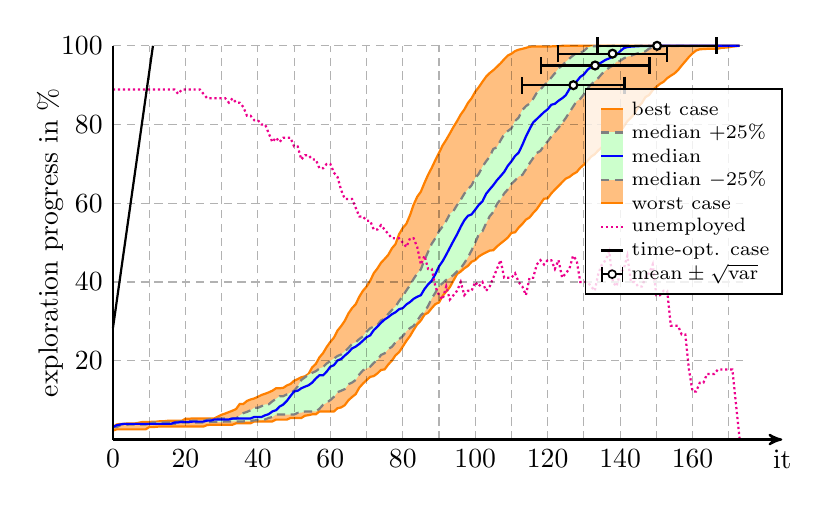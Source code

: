 \begin{tikzpicture}[thick]


% plot data, scaled to 8cm
\begin{scope}[yscale=0.05, xscale=0.046]
\draw[draw=orange, fill=orange!50] (0.00, 2.27) -- (1.00, 2.58) -- (2.00, 2.58) -- (3.00, 2.58) -- (4.00, 2.58) -- (5.00, 2.58) -- (6.00, 2.58) -- (7.00, 2.58) -- (8.00, 2.58) -- (9.00, 2.58) -- (10.00, 3.15) -- (11.00, 3.15) -- (12.00, 3.25) -- (13.00, 3.31) -- (14.00, 3.31) -- (15.00, 3.31) -- (16.00, 3.31) -- (17.00, 3.31) -- (18.00, 3.31) -- (19.00, 3.31) -- (20.00, 3.31) -- (21.00, 3.31) -- (22.00, 3.31) -- (23.00, 3.31) -- (24.00, 3.31) -- (25.00, 3.31) -- (26.00, 3.67) -- (27.00, 3.77) -- (28.00, 3.77) -- (29.00, 3.77) -- (30.00, 3.77) -- (31.00, 3.77) -- (32.00, 3.77) -- (33.00, 3.77) -- (34.00, 4.13) -- (35.00, 4.13) -- (36.00, 4.13) -- (37.00, 4.13) -- (38.00, 4.13) -- (39.00, 4.60) -- (40.00, 4.60) -- (41.00, 4.60) -- (42.00, 4.60) -- (43.00, 4.60) -- (44.00, 4.60) -- (45.00, 5.06) -- (46.00, 5.06) -- (47.00, 5.06) -- (48.00, 5.06) -- (49.00, 5.48) -- (50.00, 5.48) -- (51.00, 5.48) -- (52.00, 5.48) -- (53.00, 6.04) -- (54.00, 6.20) -- (55.00, 6.40) -- (56.00, 6.40) -- (57.00, 7.13) -- (58.00, 7.13) -- (59.00, 7.13) -- (60.00, 7.13) -- (61.00, 7.13) -- (62.00, 7.95) -- (63.00, 8.16) -- (64.00, 8.73) -- (65.00, 9.97) -- (66.00, 10.80) -- (67.00, 11.52) -- (68.00, 13.17) -- (69.00, 14.20) -- (70.00, 15.08) -- (71.00, 15.91) -- (72.00, 16.12) -- (73.00, 16.79) -- (74.00, 17.67) -- (75.00, 17.82) -- (76.00, 19.06) -- (77.00, 20.04) -- (78.00, 21.38) -- (79.00, 22.21) -- (80.00, 23.61) -- (81.00, 25.05) -- (82.00, 26.29) -- (83.00, 27.84) -- (84.00, 29.29) -- (85.00, 30.22) -- (86.00, 31.71) -- (87.00, 32.23) -- (88.00, 33.37) -- (89.00, 34.40) -- (90.00, 34.81) -- (91.00, 36.47) -- (92.00, 37.60) -- (93.00, 38.69) -- (94.00, 40.39) -- (95.00, 42.05) -- (96.00, 42.67) -- (97.00, 43.49) -- (98.00, 44.11) -- (99.00, 45.14) -- (100.00, 45.56) -- (101.00, 46.49) -- (102.00, 47.06) -- (103.00, 47.52) -- (104.00, 47.99) -- (105.00, 48.09) -- (106.00, 49.02) -- (107.00, 49.79) -- (108.00, 50.52) -- (109.00, 51.29) -- (110.00, 52.48) -- (111.00, 52.63) -- (112.00, 53.82) -- (113.00, 54.75) -- (114.00, 55.84) -- (115.00, 56.40) -- (116.00, 57.54) -- (117.00, 58.52) -- (118.00, 59.87) -- (119.00, 61.16) -- (120.00, 61.26) -- (121.00, 62.50) -- (122.00, 63.48) -- (123.00, 64.41) -- (124.00, 65.34) -- (125.00, 66.27) -- (126.00, 66.68) -- (127.00, 67.41) -- (128.00, 67.92) -- (129.00, 69.01) -- (130.00, 69.83) -- (131.00, 70.82) -- (132.00, 71.85) -- (133.00, 72.47) -- (134.00, 73.45) -- (135.00, 74.28) -- (136.00, 75.00) -- (137.00, 75.62) -- (138.00, 76.29) -- (139.00, 77.17) -- (140.00, 78.10) -- (141.00, 79.49) -- (142.00, 80.84) -- (143.00, 81.77) -- (144.00, 82.75) -- (145.00, 84.45) -- (146.00, 85.49) -- (147.00, 86.98) -- (148.00, 87.50) -- (149.00, 88.74) -- (150.00, 89.57) -- (151.00, 90.34) -- (152.00, 90.86) -- (153.00, 91.79) -- (154.00, 92.41) -- (155.00, 92.98) -- (156.00, 93.85) -- (157.00, 94.99) -- (158.00, 96.07) -- (159.00, 97.16) -- (160.00, 98.09) -- (161.00, 98.81) -- (162.00, 99.12) -- (163.00, 99.17) -- (164.00, 99.23) -- (165.00, 99.23) -- (166.00, 99.23) -- (167.00, 99.28) -- (168.00, 99.48) -- (169.00, 99.54) -- (170.00, 99.64) -- (171.00, 99.79) -- (172.00, 99.90) -- (173.00, 100.00) -- (173.00, 100.00) -- (172.00, 100.00) -- (171.00, 100.00) -- (170.00, 100.00) -- (169.00, 100.00) -- (168.00, 100.00) -- (167.00, 100.00) -- (166.00, 100.00) -- (165.00, 100.00) -- (164.00, 100.00) -- (163.00, 100.00) -- (162.00, 100.00) -- (161.00, 100.00) -- (160.00, 100.00) -- (159.00, 100.00) -- (158.00, 100.00) -- (157.00, 100.00) -- (156.00, 100.00) -- (155.00, 100.00) -- (154.00, 100.00) -- (153.00, 100.00) -- (152.00, 100.00) -- (151.00, 100.00) -- (150.00, 100.00) -- (149.00, 100.00) -- (148.00, 100.00) -- (147.00, 100.00) -- (146.00, 100.00) -- (145.00, 100.00) -- (144.00, 100.00) -- (143.00, 100.00) -- (142.00, 100.00) -- (141.00, 100.00) -- (140.00, 100.00) -- (139.00, 100.00) -- (138.00, 100.00) -- (137.00, 100.00) -- (136.00, 100.00) -- (135.00, 100.00) -- (134.00, 100.00) -- (133.00, 100.00) -- (132.00, 100.00) -- (131.00, 100.00) -- (130.00, 100.00) -- (129.00, 100.00) -- (128.00, 100.00) -- (127.00, 100.00) -- (126.00, 100.00) -- (125.00, 100.00) -- (124.00, 100.00) -- (123.00, 99.90) -- (122.00, 99.90) -- (121.00, 99.85) -- (120.00, 99.85) -- (119.00, 99.85) -- (118.00, 99.85) -- (117.00, 99.85) -- (116.00, 99.85) -- (115.00, 99.74) -- (114.00, 99.48) -- (113.00, 99.23) -- (112.00, 99.02) -- (111.00, 98.66) -- (110.00, 97.99) -- (109.00, 97.52) -- (108.00, 96.59) -- (107.00, 95.56) -- (106.00, 94.68) -- (105.00, 93.80) -- (104.00, 93.08) -- (103.00, 92.15) -- (102.00, 90.86) -- (101.00, 89.51) -- (100.00, 88.33) -- (99.00, 86.67) -- (98.00, 85.49) -- (97.00, 83.83) -- (96.00, 82.54) -- (95.00, 80.89) -- (94.00, 79.39) -- (93.00, 77.74) -- (92.00, 76.14) -- (91.00, 74.69) -- (90.00, 72.78) -- (89.00, 70.97) -- (88.00, 69.01) -- (87.00, 67.25) -- (86.00, 65.19) -- (85.00, 62.96) -- (84.00, 61.67) -- (83.00, 59.66) -- (82.00, 56.97) -- (81.00, 54.80) -- (80.00, 53.72) -- (79.00, 52.17) -- (78.00, 49.64) -- (77.00, 48.55) -- (76.00, 46.90) -- (75.00, 45.87) -- (74.00, 44.89) -- (73.00, 43.44) -- (72.00, 42.25) -- (71.00, 40.29) -- (70.00, 38.84) -- (69.00, 37.76) -- (68.00, 36.26) -- (67.00, 34.35) -- (66.00, 33.37) -- (65.00, 32.02) -- (64.00, 30.17) -- (63.00, 28.82) -- (62.00, 27.69) -- (61.00, 25.88) -- (60.00, 24.79) -- (59.00, 23.50) -- (58.00, 21.95) -- (57.00, 20.87) -- (56.00, 19.21) -- (55.00, 18.34) -- (54.00, 16.68) -- (53.00, 16.06) -- (52.00, 15.81) -- (51.00, 15.34) -- (50.00, 14.93) -- (49.00, 14.10) -- (48.00, 13.74) -- (47.00, 13.12) -- (46.00, 13.02) -- (45.00, 13.02) -- (44.00, 12.40) -- (43.00, 11.98) -- (42.00, 11.62) -- (41.00, 11.31) -- (40.00, 10.85) -- (39.00, 10.43) -- (38.00, 10.18) -- (37.00, 9.81) -- (36.00, 9.04) -- (35.00, 9.04) -- (34.00, 7.75) -- (33.00, 7.33) -- (32.00, 6.97) -- (31.00, 6.61) -- (30.00, 6.30) -- (29.00, 5.84) -- (28.00, 5.37) -- (27.00, 5.37) -- (26.00, 5.37) -- (25.00, 5.37) -- (24.00, 5.37) -- (23.00, 5.37) -- (22.00, 5.37) -- (21.00, 5.27) -- (20.00, 5.27) -- (19.00, 4.75) -- (18.00, 4.75) -- (17.00, 4.75) -- (16.00, 4.75) -- (15.00, 4.75) -- (14.00, 4.65) -- (13.00, 4.65) -- (12.00, 4.55) -- (11.00, 4.55) -- (10.00, 4.44) -- (9.00, 4.44) -- (8.00, 4.44) -- (7.00, 4.24) -- (6.00, 4.08) -- (5.00, 4.08) -- (4.00, 4.08) -- (3.00, 3.98) -- (2.00, 3.98) -- (1.00, 3.82) -- (0.00, 3.15);
\draw[gray, densely dashed, fill=green!20] (0.00, 3.15) -- (1.00, 3.15) -- (2.00, 3.62) -- (3.00, 3.77) -- (4.00, 3.77) -- (5.00, 3.82) -- (6.00, 3.82) -- (7.00, 3.82) -- (8.00, 3.82) -- (9.00, 3.82) -- (10.00, 3.98) -- (11.00, 3.98) -- (12.00, 3.98) -- (13.00, 3.98) -- (14.00, 3.98) -- (15.00, 3.98) -- (16.00, 3.98) -- (17.00, 3.98) -- (18.00, 3.98) -- (19.00, 4.34) -- (20.00, 4.34) -- (21.00, 4.34) -- (22.00, 4.34) -- (23.00, 4.34) -- (24.00, 4.34) -- (25.00, 4.34) -- (26.00, 4.34) -- (27.00, 4.49) -- (28.00, 4.49) -- (29.00, 4.49) -- (30.00, 4.49) -- (31.00, 4.60) -- (32.00, 4.60) -- (33.00, 4.60) -- (34.00, 4.60) -- (35.00, 4.60) -- (36.00, 4.60) -- (37.00, 4.75) -- (38.00, 4.75) -- (39.00, 4.86) -- (40.00, 4.91) -- (41.00, 4.91) -- (42.00, 5.11) -- (43.00, 5.48) -- (44.00, 5.73) -- (45.00, 6.35) -- (46.00, 6.35) -- (47.00, 6.35) -- (48.00, 6.35) -- (49.00, 6.35) -- (50.00, 6.35) -- (51.00, 6.77) -- (52.00, 6.82) -- (53.00, 7.13) -- (54.00, 7.13) -- (55.00, 7.13) -- (56.00, 7.13) -- (57.00, 7.80) -- (58.00, 8.83) -- (59.00, 9.35) -- (60.00, 10.02) -- (61.00, 10.85) -- (62.00, 12.04) -- (63.00, 12.40) -- (64.00, 12.81) -- (65.00, 14.05) -- (66.00, 14.46) -- (67.00, 15.13) -- (68.00, 16.53) -- (69.00, 17.56) -- (70.00, 18.03) -- (71.00, 18.49) -- (72.00, 19.47) -- (73.00, 20.20) -- (74.00, 21.49) -- (75.00, 21.90) -- (76.00, 22.99) -- (77.00, 23.55) -- (78.00, 24.69) -- (79.00, 25.52) -- (80.00, 26.24) -- (81.00, 27.53) -- (82.00, 28.31) -- (83.00, 28.87) -- (84.00, 30.22) -- (85.00, 31.56) -- (86.00, 32.39) -- (87.00, 33.94) -- (88.00, 35.85) -- (89.00, 37.29) -- (90.00, 38.95) -- (91.00, 39.72) -- (92.00, 40.55) -- (93.00, 41.12) -- (94.00, 41.79) -- (95.00, 42.72) -- (96.00, 43.49) -- (97.00, 44.83) -- (98.00, 46.28) -- (99.00, 48.04) -- (100.00, 50.00) -- (101.00, 52.12) -- (102.00, 52.89) -- (103.00, 54.91) -- (104.00, 56.71) -- (105.00, 57.80) -- (106.00, 59.81) -- (107.00, 61.00) -- (108.00, 62.50) -- (109.00, 63.53) -- (110.00, 64.93) -- (111.00, 65.81) -- (112.00, 66.84) -- (113.00, 67.20) -- (114.00, 68.60) -- (115.00, 70.14) -- (116.00, 71.49) -- (117.00, 72.78) -- (118.00, 73.30) -- (119.00, 74.69) -- (120.00, 75.72) -- (121.00, 76.96) -- (122.00, 78.10) -- (123.00, 79.18) -- (124.00, 80.37) -- (125.00, 81.66) -- (126.00, 83.11) -- (127.00, 84.50) -- (128.00, 85.95) -- (129.00, 86.52) -- (130.00, 87.65) -- (131.00, 89.20) -- (132.00, 90.19) -- (133.00, 91.01) -- (134.00, 91.84) -- (135.00, 92.92) -- (136.00, 93.75) -- (137.00, 94.47) -- (138.00, 94.99) -- (139.00, 95.97) -- (140.00, 96.18) -- (141.00, 96.80) -- (142.00, 97.26) -- (143.00, 97.47) -- (144.00, 97.83) -- (145.00, 98.14) -- (146.00, 98.30) -- (147.00, 98.61) -- (148.00, 99.28) -- (149.00, 99.59) -- (150.00, 99.74) -- (151.00, 99.74) -- (152.00, 99.85) -- (153.00, 99.95) -- (154.00, 99.95) -- (155.00, 99.95) -- (156.00, 99.95) -- (157.00, 99.95) -- (158.00, 99.95) -- (159.00, 99.95) -- (160.00, 100.00) -- (161.00, 100.00) -- (162.00, 100.00) -- (163.00, 100.00) -- (164.00, 100.00) -- (165.00, 100.00) -- (166.00, 100.00) -- (167.00, 100.00) -- (168.00, 100.00) -- (169.00, 100.00) -- (170.00, 100.00) -- (171.00, 100.00) -- (172.00, 100.00) -- (173.00, 100.00) -- (173.00, 100.00) -- (172.00, 100.00) -- (171.00, 100.00) -- (170.00, 100.00) -- (169.00, 100.00) -- (168.00, 100.00) -- (167.00, 100.00) -- (166.00, 100.00) -- (165.00, 100.00) -- (164.00, 100.00) -- (163.00, 100.00) -- (162.00, 100.00) -- (161.00, 100.00) -- (160.00, 100.00) -- (159.00, 100.00) -- (158.00, 100.00) -- (157.00, 100.00) -- (156.00, 100.00) -- (155.00, 100.00) -- (154.00, 100.00) -- (153.00, 100.00) -- (152.00, 100.00) -- (151.00, 100.00) -- (150.00, 100.00) -- (149.00, 100.00) -- (148.00, 100.00) -- (147.00, 100.00) -- (146.00, 100.00) -- (145.00, 100.00) -- (144.00, 100.00) -- (143.00, 100.00) -- (142.00, 100.00) -- (141.00, 100.00) -- (140.00, 100.00) -- (139.00, 100.00) -- (138.00, 100.00) -- (137.00, 99.95) -- (136.00, 99.95) -- (135.00, 99.95) -- (134.00, 99.95) -- (133.00, 99.90) -- (132.00, 99.85) -- (131.00, 99.54) -- (130.00, 98.71) -- (129.00, 98.19) -- (128.00, 98.19) -- (127.00, 97.52) -- (126.00, 96.75) -- (125.00, 95.92) -- (124.00, 94.99) -- (123.00, 94.27) -- (122.00, 93.03) -- (121.00, 91.94) -- (120.00, 90.75) -- (119.00, 89.98) -- (118.00, 88.89) -- (117.00, 88.07) -- (116.00, 86.52) -- (115.00, 85.33) -- (114.00, 84.66) -- (113.00, 83.68) -- (112.00, 81.77) -- (111.00, 80.89) -- (110.00, 79.03) -- (109.00, 78.36) -- (108.00, 77.53) -- (107.00, 75.98) -- (106.00, 74.23) -- (105.00, 73.81) -- (104.00, 71.85) -- (103.00, 70.66) -- (102.00, 69.27) -- (101.00, 67.51) -- (100.00, 66.37) -- (99.00, 64.57) -- (98.00, 63.58) -- (97.00, 62.45) -- (96.00, 60.90) -- (95.00, 59.56) -- (94.00, 58.06) -- (93.00, 57.28) -- (92.00, 55.53) -- (91.00, 54.13) -- (90.00, 52.89) -- (89.00, 51.14) -- (88.00, 49.74) -- (87.00, 47.68) -- (86.00, 45.61) -- (85.00, 43.23) -- (84.00, 42.20) -- (83.00, 40.81) -- (82.00, 39.20) -- (81.00, 37.86) -- (80.00, 36.42) -- (79.00, 35.18) -- (78.00, 33.78) -- (77.00, 32.90) -- (76.00, 31.92) -- (75.00, 30.73) -- (74.00, 30.27) -- (73.00, 29.08) -- (72.00, 28.72) -- (71.00, 28.25) -- (70.00, 27.38) -- (69.00, 26.19) -- (68.00, 25.52) -- (67.00, 24.69) -- (66.00, 24.28) -- (65.00, 23.24) -- (64.00, 22.37) -- (63.00, 21.59) -- (62.00, 21.23) -- (61.00, 20.56) -- (60.00, 19.94) -- (59.00, 19.32) -- (58.00, 18.39) -- (57.00, 18.03) -- (56.00, 17.36) -- (55.00, 16.94) -- (54.00, 16.48) -- (53.00, 15.81) -- (52.00, 15.13) -- (51.00, 13.48) -- (50.00, 12.40) -- (49.00, 11.93) -- (48.00, 11.47) -- (47.00, 11.00) -- (46.00, 11.00) -- (45.00, 10.33) -- (44.00, 9.71) -- (43.00, 8.94) -- (42.00, 8.94) -- (41.00, 8.47) -- (40.00, 8.06) -- (39.00, 8.06) -- (38.00, 7.44) -- (37.00, 7.02) -- (36.00, 6.71) -- (35.00, 6.10) -- (34.00, 5.37) -- (33.00, 5.37) -- (32.00, 5.37) -- (31.00, 5.37) -- (30.00, 5.37) -- (29.00, 5.37) -- (28.00, 5.17) -- (27.00, 5.17) -- (26.00, 5.01) -- (25.00, 4.75) -- (24.00, 4.75) -- (23.00, 4.75) -- (22.00, 4.75) -- (21.00, 4.70) -- (20.00, 4.70) -- (19.00, 4.65) -- (18.00, 4.55) -- (17.00, 4.39) -- (16.00, 4.34) -- (15.00, 4.34) -- (14.00, 4.34) -- (13.00, 4.34) -- (12.00, 4.34) -- (11.00, 4.34) -- (10.00, 3.98) -- (9.00, 3.98) -- (8.00, 3.98) -- (7.00, 3.98) -- (6.00, 3.98) -- (5.00, 3.98) -- (4.00, 3.98) -- (3.00, 3.98) -- (2.00, 3.82) -- (1.00, 3.62) -- (0.00, 3.15);
\draw[blue] (0.00, 3.15) -- (1.00, 3.62) -- (2.00, 3.82) -- (3.00, 3.98) -- (4.00, 3.98) -- (5.00, 3.98) -- (6.00, 3.98) -- (7.00, 3.98) -- (8.00, 3.98) -- (9.00, 3.98) -- (10.00, 3.98) -- (11.00, 3.98) -- (12.00, 3.98) -- (13.00, 3.98) -- (14.00, 3.98) -- (15.00, 3.98) -- (16.00, 3.98) -- (17.00, 4.34) -- (18.00, 4.34) -- (19.00, 4.49) -- (20.00, 4.49) -- (21.00, 4.49) -- (22.00, 4.55) -- (23.00, 4.55) -- (24.00, 4.55) -- (25.00, 4.55) -- (26.00, 4.80) -- (27.00, 4.80) -- (28.00, 5.11) -- (29.00, 5.11) -- (30.00, 5.11) -- (31.00, 5.11) -- (32.00, 5.11) -- (33.00, 5.32) -- (34.00, 5.32) -- (35.00, 5.32) -- (36.00, 5.37) -- (37.00, 5.37) -- (38.00, 5.37) -- (39.00, 5.73) -- (40.00, 5.73) -- (41.00, 5.73) -- (42.00, 6.15) -- (43.00, 6.46) -- (44.00, 7.13) -- (45.00, 7.44) -- (46.00, 8.37) -- (47.00, 8.88) -- (48.00, 9.81) -- (49.00, 11.05) -- (50.00, 12.19) -- (51.00, 12.40) -- (52.00, 13.02) -- (53.00, 13.43) -- (54.00, 13.79) -- (55.00, 14.46) -- (56.00, 15.50) -- (57.00, 16.32) -- (58.00, 16.32) -- (59.00, 17.25) -- (60.00, 18.49) -- (61.00, 18.90) -- (62.00, 20.09) -- (63.00, 20.45) -- (64.00, 21.33) -- (65.00, 22.11) -- (66.00, 23.14) -- (67.00, 23.61) -- (68.00, 24.28) -- (69.00, 25.10) -- (70.00, 25.98) -- (71.00, 26.45) -- (72.00, 27.79) -- (73.00, 28.67) -- (74.00, 29.65) -- (75.00, 30.48) -- (76.00, 31.10) -- (77.00, 31.82) -- (78.00, 32.33) -- (79.00, 33.11) -- (80.00, 33.37) -- (81.00, 34.30) -- (82.00, 34.92) -- (83.00, 35.74) -- (84.00, 36.26) -- (85.00, 36.67) -- (86.00, 38.22) -- (87.00, 39.41) -- (88.00, 40.34) -- (89.00, 41.99) -- (90.00, 43.96) -- (91.00, 45.30) -- (92.00, 46.95) -- (93.00, 48.71) -- (94.00, 50.46) -- (95.00, 52.12) -- (96.00, 54.03) -- (97.00, 55.68) -- (98.00, 56.82) -- (99.00, 57.18) -- (100.00, 58.37) -- (101.00, 59.61) -- (102.00, 60.49) -- (103.00, 62.40) -- (104.00, 63.53) -- (105.00, 64.62) -- (106.00, 65.86) -- (107.00, 66.89) -- (108.00, 67.98) -- (109.00, 69.52) -- (110.00, 70.66) -- (111.00, 72.00) -- (112.00, 72.88) -- (113.00, 74.79) -- (114.00, 76.96) -- (115.00, 78.82) -- (116.00, 80.53) -- (117.00, 81.40) -- (118.00, 82.28) -- (119.00, 83.16) -- (120.00, 83.88) -- (121.00, 85.02) -- (122.00, 85.28) -- (123.00, 86.05) -- (124.00, 86.67) -- (125.00, 87.45) -- (126.00, 89.00) -- (127.00, 89.82) -- (128.00, 90.96) -- (129.00, 92.10) -- (130.00, 92.72) -- (131.00, 93.90) -- (132.00, 94.63) -- (133.00, 94.68) -- (134.00, 95.35) -- (135.00, 95.87) -- (136.00, 96.44) -- (137.00, 96.80) -- (138.00, 97.31) -- (139.00, 97.73) -- (140.00, 98.61) -- (141.00, 99.38) -- (142.00, 99.69) -- (143.00, 99.79) -- (144.00, 99.85) -- (145.00, 99.90) -- (146.00, 99.95) -- (147.00, 99.95) -- (148.00, 99.95) -- (149.00, 99.95) -- (150.00, 100.00) -- (151.00, 100.00) -- (152.00, 100.00) -- (153.00, 100.00) -- (154.00, 100.00) -- (155.00, 100.00) -- (156.00, 100.00) -- (157.00, 100.00) -- (158.00, 100.00) -- (159.00, 100.00) -- (160.00, 100.00) -- (161.00, 100.00) -- (162.00, 100.00) -- (163.00, 100.00) -- (164.00, 100.00) -- (165.00, 100.00) -- (166.00, 100.00) -- (167.00, 100.00) -- (168.00, 100.00) -- (169.00, 100.00) -- (170.00, 100.00) -- (171.00, 100.00) -- (172.00, 100.00) -- (173.00, 100.00);
\draw[densely dotted, magenta] (0.00, 88.89) -- (1.00, 88.89) -- (2.00, 88.89) -- (3.00, 88.89) -- (4.00, 88.89) -- (5.00, 88.89) -- (6.00, 88.89) -- (7.00, 88.89) -- (8.00, 88.89) -- (9.00, 88.89) -- (10.00, 88.89) -- (11.00, 88.89) -- (12.00, 88.89) -- (13.00, 88.89) -- (14.00, 88.89) -- (15.00, 88.89) -- (16.00, 88.89) -- (17.00, 88.89) -- (18.00, 87.78) -- (19.00, 88.89) -- (20.00, 88.89) -- (21.00, 88.89) -- (22.00, 88.89) -- (23.00, 88.89) -- (24.00, 88.89) -- (25.00, 87.78) -- (26.00, 86.67) -- (27.00, 86.67) -- (28.00, 86.67) -- (29.00, 86.67) -- (30.00, 86.67) -- (31.00, 86.67) -- (32.00, 85.56) -- (33.00, 86.67) -- (34.00, 85.56) -- (35.00, 85.56) -- (36.00, 84.44) -- (37.00, 82.22) -- (38.00, 82.22) -- (39.00, 81.11) -- (40.00, 81.11) -- (41.00, 80.00) -- (42.00, 80.00) -- (43.00, 77.78) -- (44.00, 75.56) -- (45.00, 76.67) -- (46.00, 75.56) -- (47.00, 76.67) -- (48.00, 76.67) -- (49.00, 76.67) -- (50.00, 74.44) -- (51.00, 74.44) -- (52.00, 71.11) -- (53.00, 72.22) -- (54.00, 72.22) -- (55.00, 71.11) -- (56.00, 71.11) -- (57.00, 68.89) -- (58.00, 68.89) -- (59.00, 70.00) -- (60.00, 70.00) -- (61.00, 67.78) -- (62.00, 66.67) -- (63.00, 63.33) -- (64.00, 61.11) -- (65.00, 61.11) -- (66.00, 61.11) -- (67.00, 58.89) -- (68.00, 56.67) -- (69.00, 56.67) -- (70.00, 55.56) -- (71.00, 55.56) -- (72.00, 53.33) -- (73.00, 53.33) -- (74.00, 54.44) -- (75.00, 53.33) -- (76.00, 52.22) -- (77.00, 51.11) -- (78.00, 51.11) -- (79.00, 51.11) -- (80.00, 50.00) -- (81.00, 48.89) -- (82.00, 51.11) -- (83.00, 51.11) -- (84.00, 48.89) -- (85.00, 44.44) -- (86.00, 46.67) -- (87.00, 43.33) -- (88.00, 43.33) -- (89.00, 38.89) -- (90.00, 36.67) -- (91.00, 35.56) -- (92.00, 38.89) -- (93.00, 35.56) -- (94.00, 36.67) -- (95.00, 37.78) -- (96.00, 40.00) -- (97.00, 36.67) -- (98.00, 37.78) -- (99.00, 37.78) -- (100.00, 40.00) -- (101.00, 38.89) -- (102.00, 40.00) -- (103.00, 37.78) -- (104.00, 38.89) -- (105.00, 41.11) -- (106.00, 43.33) -- (107.00, 45.56) -- (108.00, 41.11) -- (109.00, 41.11) -- (110.00, 41.11) -- (111.00, 42.22) -- (112.00, 40.00) -- (113.00, 38.89) -- (114.00, 36.67) -- (115.00, 41.11) -- (116.00, 41.11) -- (117.00, 44.44) -- (118.00, 45.56) -- (119.00, 44.44) -- (120.00, 45.56) -- (121.00, 45.56) -- (122.00, 43.33) -- (123.00, 45.56) -- (124.00, 41.11) -- (125.00, 42.22) -- (126.00, 43.33) -- (127.00, 46.67) -- (128.00, 45.56) -- (129.00, 40.00) -- (130.00, 40.00) -- (131.00, 40.00) -- (132.00, 38.89) -- (133.00, 37.78) -- (134.00, 42.22) -- (135.00, 44.44) -- (136.00, 45.56) -- (137.00, 47.78) -- (138.00, 40.00) -- (139.00, 38.89) -- (140.00, 42.22) -- (141.00, 43.33) -- (142.00, 46.67) -- (143.00, 40.00) -- (144.00, 40.00) -- (145.00, 38.89) -- (146.00, 38.89) -- (147.00, 41.11) -- (148.00, 42.22) -- (149.00, 44.44) -- (150.00, 36.67) -- (151.00, 36.67) -- (152.00, 37.78) -- (153.00, 37.78) -- (154.00, 28.89) -- (155.00, 28.89) -- (156.00, 28.89) -- (157.00, 26.67) -- (158.00, 26.67) -- (159.00, 17.78) -- (160.00, 12.22) -- (161.00, 12.22) -- (162.00, 14.44) -- (163.00, 14.44) -- (164.00, 16.67) -- (165.00, 16.67) -- (166.00, 16.67) -- (167.00, 17.78) -- (168.00, 17.78) -- (169.00, 17.78) -- (170.00, 17.78) -- (171.00, 17.78) -- (172.00, 8.89) -- (173.00, 0.00);
\draw[black] (0.00, 28.36) -- (11.04, 100.00);
\draw[densely dashed, thin, black, ystep=20, xstep=10, opacity=0.3] (0, 0) grid (174, 100);
% axis lables
\node[below] at (0, 0) {0};
\node[below] at (20, 0) {20};
\node[below] at (40, 0) {40};
\node[below] at (60, 0) {60};
\node[below] at (80, 0) {80};
\node[below] at (100, 0) {100};
\node[below] at (120, 0) {120};
\node[below] at (140, 0) {140};
\node[below] at (160, 0) {160};
\draw[|-|] (112.682, 90) -- (141.518, 90);
\node[draw, circle, fill=white, inner sep=0mm, minimum size=1mm] at (127.1, 90) {};
% 90: 127.1  +-  14.418
\draw[|-|] (117.785, 95) -- (148.415, 95);
\node[draw, circle, fill=white, inner sep=0mm, minimum size=1mm] at (133.1, 95) {};
% 95: 133.1  +-  15.315
\draw[|-|] (122.462, 98) -- (153.338, 98);
\node[draw, circle, fill=white, inner sep=0mm, minimum size=1mm] at (137.9, 98) {};
% 98: 137.9  +-  15.438
\draw[|-|] (133.468, 100) -- (166.932, 100);
\node[draw, circle, fill=white, inner sep=0mm, minimum size=1mm] at (150.2, 100) {};
% 100: 150.2  +-  16.732
\end{scope}


% axes lables
\begin{scope}[yscale=0.05]
\draw (0.00, 0.00) -- (0.00, 100.00);
\node[left] at (0, 20) {20};
\node[left] at (0, 40) {40};
\node[left] at (0, 60) {60};
\node[left] at (0, 80) {80};
\node[left] at (0, 100) {100};
\node[rotate=90] at (-0.8, 50) {exploration progress in \%};
\draw[->, >=stealth'] (0.00, 0.00) -- (8.50, 0.00);
\node[below] at (8.5, 0) {it};
\end{scope}


% legend
\begin{scope}[xshift=6cm, yshift=2.5cm]
\draw[semithick, fill=white, fill opacity=0.8] (0, -0.65) rectangle +(2.5, 2.6);
\scriptsize
\draw[semithick,|-|] (0.2, -.4) -- +(0.28, 0) node[right, black] {$\text{mean} \pm \sqrt{\text{var}}$};
\node[semithick,draw, circle, fill=white, inner sep=0mm, minimum size=1mm] at (0.34, -0.4) {};
\draw (0.2, -.1) -- +(0.28, 0) node[right, black] {time-opt. case};
\draw[magenta, densely dotted] (0.2, 0.2) -- +(0.28, 0) node[right, black] {unemployed};
\fill[orange!50] (0.2, 0.5) rectangle +(0.28, 1.2);
\fill[green!20] (0.2, 0.8) rectangle +(0.28, 0.6);
\draw[orange] (0.2, 1.7) -- +(0.28, 0) node[right, black] {best case};
\draw[gray, densely dashed] (0.2, 1.4) -- +(0.28, 0) node[right, black] {median $+25\%$};
\draw[blue] (0.2, 1.1) -- +(0.28, 0) node[right, black] {median};
\draw[gray, densely dashed] (0.2, 0.8) -- +(0.28, 0) node[right, black] {median $-25\%$};
\draw[orange] (0.2, 0.5) -- +(0.28, 0) node[right, black] {worst case};
\end{scope}
\end{tikzpicture}
